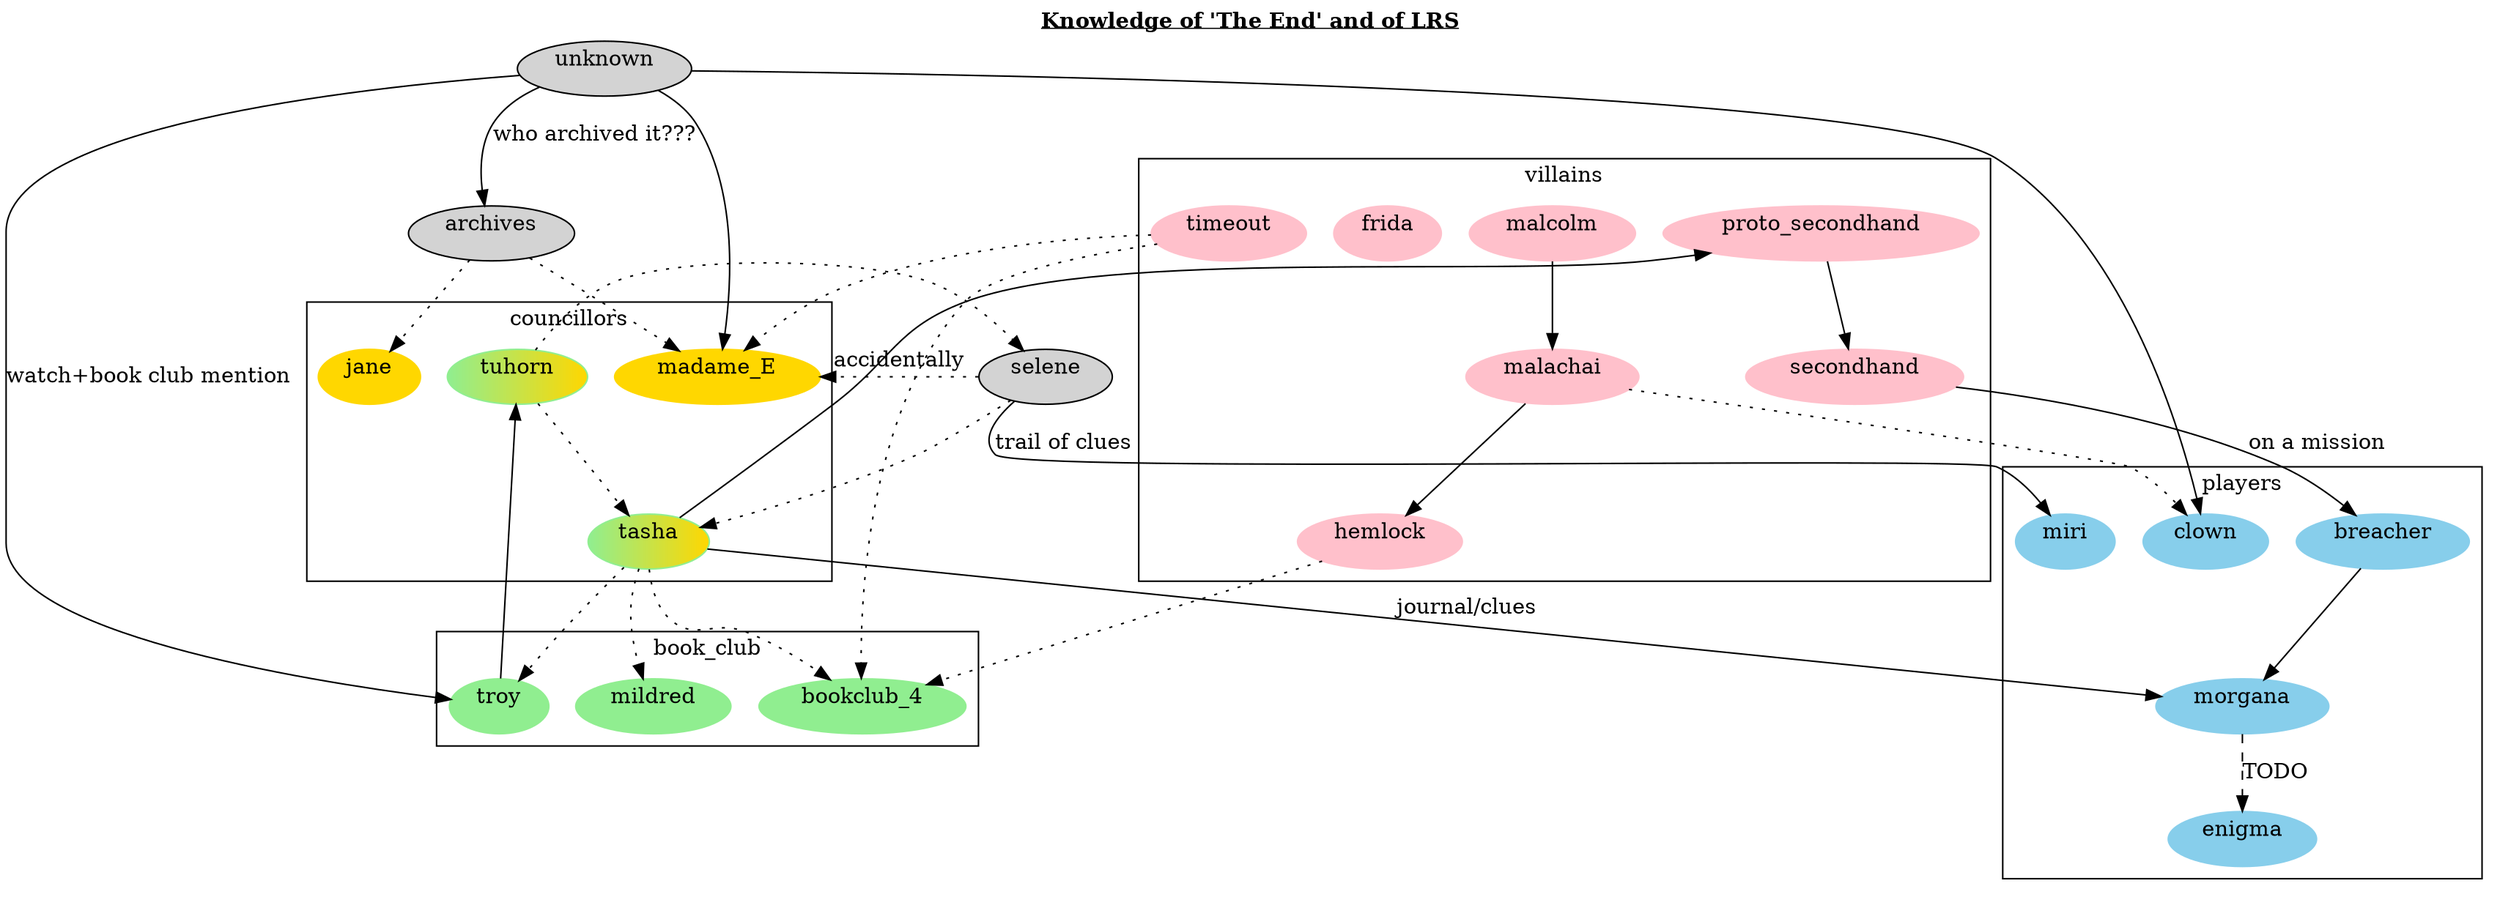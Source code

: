 /*
Basically, the graph of how knowledge of LRS, "The End", etc. was spread and interchanged
*/

digraph  {
    labelloc=t
    label=< <U><B>Knowledge of 'The End' and of LRS</B></U> >
    node [style=filled;labelloc=t];

    // edges from unknown: Used to denote that an edge (i.e information transfer) exists but we don't know one of the endpoints.
    unknown // someone must have done it, damned if we know who

    archives
    selene

    // Nodes

    subgraph cluster_villains {
        label=villains
        node [color=pink]
        malcolm
        malachai
        hemlock
        secondhand
        proto_secondhand
        frida
        timeout
    }

    subgraph cluster_knights {
        label="any knights who know?"
        // empty for now
    }

    subgraph cluster_councillors {
        label=councillors
        node [color=gold]
        madame_E
        tasha
        tuhorn [color="lightgreen:gold"]
        // holly
        jane
    }

    subgraph cluster_book_club {
        label=book_club
        node [color=lightgreen]
        tasha [color="lightgreen:gold"]
        mildred
        bookclub_4
        troy

        edge [style=dotted]
        tasha -> mildred
        tasha -> bookclub_4
        tuhorn -> tasha
        tasha -> troy
    }

    subgraph cluster_players {
        label=players
        node [color=skyblue];
        breacher
        morgana
        enigma
        clown
        miri

        breacher -> morgana [style=normal]
        morgana -> enigma [style=dashed, label="TODO"]
    }


    // Edges

    subgraph confirmed {
        edge [style=normal]
        malcolm // source node
        malcolm -> malachai
        malachai -> hemlock

        unknown -> troy [label="watch+book club mention"]
        troy -> tuhorn

        tasha -> morgana [label="journal/clues"]
        selene -> miri [label="trail of clues"]

        tasha -> proto_secondhand
        proto_secondhand -> secondhand

        secondhand -> breacher [label="on a mission"]
        /* Implication: At first meeting, secondhand knew Breacher as a partial ally. We closed this loop at LRS. */
    }


    subgraph speculation {
        edge [style=dotted]
        selene->tasha
        selene-> madame_E [label=accidentally]
        archives -> madame_E
        tuhorn -> selene
        archives -> jane
        malachai -> clown
        hemlock -> bookclub_4 // some connection maybe not info transfer
        timeout -> bookclub_4 // both complete mysteries
        timeout -> madame_E //both complete mysteries right now
    }

    subgraph ruling_out {
         edge [color=red,style=invis]
         madame_E -> selene
         // holly->tasha
         // holly->selene
         // jane->holly
         // unknown -> holly  // Per Tuhorn she knows nothing
     }

    subgraph unknowns {
        edge [style=normal]
        unknown -> archives [label="who archived it???"]
        unknown -> madame_E
        unknown -> clown
    }











}
